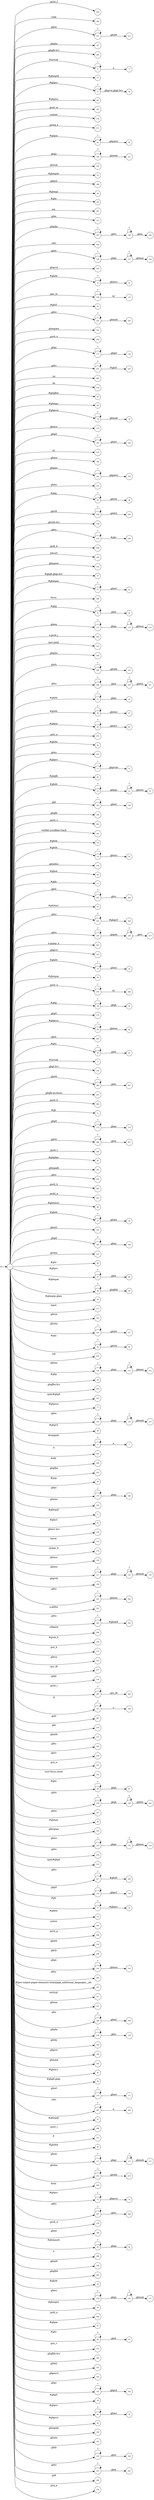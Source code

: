 digraph NFA {
  rankdir=LR;
  node [shape=circle, fontsize=10];
  __start [shape=point, label=""];
  __start -> 1;
  283 [label="283"];
  294 [label="294"];
  211 [label="211"];
  237 [label="237"];
  137 [label="137"];
  200 [label="200"];
  4 [label="4"];
  57 [label="57"];
  75 [label="75"];
  66 [label="66"];
  291 [label="291"];
  318 [label="318"];
  271 [label="271"];
  64 [label="64"];
  140 [label="140"];
  150 [label="150"];
  55 [label="55"];
  112 [label="112"];
  169 [label="169"];
  230 [label="230"];
  198 [label="198"];
  56 [label="56"];
  86 [label="86"];
  307 [label="307"];
  147 [label="147"];
  187 [label="187"];
  296 [label="296"];
  126 [label="126"];
  195 [label="195"];
  14 [label="14"];
  15 [label="15"];
  109 [label="109"];
  45 [label="45"];
  243 [label="243"];
  164 [label="164"];
  282 [label="282"];
  72 [label="72"];
  177 [label="177"];
  231 [label="231"];
  295 [label="295"];
  106 [label="106"];
  84 [label="84"];
  60 [label="60"];
  125 [label="125"];
  78 [label="78"];
  153 [label="153"];
  174 [label="174"];
  183 [label="183"];
  316 [label="316"];
  7 [label="7"];
  149 [label="149"];
  118 [label="118"];
  191 [label="191"];
  217 [label="217"];
  152 [label="152"];
  33 [label="33"];
  258 [label="258"];
  158 [label="158"];
  233 [label="233"];
  269 [label="269"];
  105 [label="105"];
  81 [label="81"];
  165 [label="165"];
  136 [label="136"];
  37 [label="37"];
  51 [label="51"];
  110 [label="110"];
  178 [label="178"];
  308 [label="308"];
  31 [label="31"];
  114 [label="114"];
  303 [label="303"];
  312 [label="312"];
  190 [label="190"];
  209 [label="209"];
  249 [label="249"];
  21 [label="21"];
  26 [label="26"];
  288 [label="288"];
  62 [label="62"];
  1 [label="1"];
  270 [label="270"];
  42 [label="42"];
  255 [label="255"];
  71 [label="71"];
  83 [label="83"];
  121 [label="121"];
  23 [label="23"];
  130 [label="130"];
  135 [label="135"];
  199 [label="199"];
  188 [label="188"];
  281 [label="281"];
  180 [label="180"];
  20 [label="20"];
  103 [label="103"];
  39 [label="39"];
  251 [label="251"];
  19 [label="19"];
  159 [label="159"];
  88 [label="88"];
  11 [label="11"];
  263 [label="263"];
  34 [label="34"];
  134 [label="134"];
  41 [label="41"];
  225 [label="225"];
  235 [label="235"];
  302 [label="302"];
  197 [label="197"];
  76 [label="76"];
  232 [label="232"];
  13 [label="13"];
  22 [label="22"];
  182 [label="182"];
  50 [label="50"];
  279 [label="279"];
  29 [label="29"];
  172 [label="172"];
  80 [label="80"];
  262 [label="262"];
  92 [label="92"];
  3 [label="3"];
  145 [label="145"];
  115 [label="115"];
  260 [label="260"];
  201 [label="201"];
  52 [label="52"];
  289 [label="289"];
  8 [label="8"];
  173 [label="173"];
  139 [label="139"];
  206 [label="206"];
  290 [label="290"];
  65 [label="65"];
  54 [label="54"];
  85 [label="85"];
  113 [label="113"];
  161 [label="161"];
  228 [label="228"];
  252 [label="252"];
  285 [label="285"];
  93 [label="93"];
  265 [label="265"];
  98 [label="98"];
  17 [label="17"];
  155 [label="155"];
  185 [label="185"];
  213 [label="213"];
  16 [label="16"];
  89 [label="89"];
  67 [label="67"];
  48 [label="48"];
  59 [label="59"];
  119 [label="119"];
  298 [label="298"];
  311 [label="311"];
  223 [label="223"];
  216 [label="216"];
  94 [label="94"];
  141 [label="141"];
  293 [label="293"];
  120 [label="120"];
  28 [label="28"];
  74 [label="74"];
  203 [label="203"];
  315 [label="315"];
  77 [label="77"];
  261 [label="261"];
  264 [label="264"];
  123 [label="123"];
  133 [label="133"];
  38 [label="38"];
  18 [label="18"];
  215 [label="215"];
  176 [label="176"];
  6 [label="6"];
  108 [label="108"];
  292 [label="292"];
  306 [label="306"];
  202 [label="202"];
  122 [label="122"];
  99 [label="99"];
  179 [label="179"];
  212 [label="212"];
  236 [label="236"];
  246 [label="246"];
  254 [label="254"];
  192 [label="192"];
  242 [label="242"];
  2 [label="2"];
  87 [label="87"];
  156 [label="156"];
  310 [label="310"];
  97 [label="97"];
  275 [label="275"];
  104 [label="104"];
  117 [label="117"];
  194 [label="194"];
  245 [label="245"];
  79 [label="79"];
  301 [label="301"];
  229 [label="229"];
  299 [label="299"];
  259 [label="259"];
  100 [label="100"];
  273 [label="273"];
  127 [label="127"];
  63 [label="63"];
  253 [label="253"];
  244 [label="244"];
  277 [label="277"];
  144 [label="144"];
  234 [label="234"];
  287 [label="287"];
  107 [label="107"];
  267 [label="267"];
  218 [label="218"];
  157 [label="157"];
  222 [label="222"];
  256 [label="256"];
  272 [label="272"];
  102 [label="102"];
  90 [label="90"];
  238 [label="238"];
  257 [label="257"];
  46 [label="46"];
  163 [label="163"];
  132 [label="132"];
  224 [label="224"];
  210 [label="210"];
  314 [label="314"];
  227 [label="227"];
  248 [label="248"];
  175 [label="175"];
  5 [label="5"];
  9 [label="9"];
  12 [label="12"];
  70 [label="70"];
  304 [label="304"];
  284 [label="284"];
  154 [label="154"];
  208 [label="208"];
  142 [label="142"];
  305 [label="305"];
  101 [label="101"];
  317 [label="317"];
  32 [label="32"];
  49 [label="49"];
  116 [label="116"];
  151 [label="151"];
  168 [label="168"];
  138 [label="138"];
  146 [label="146"];
  196 [label="196"];
  162 [label="162"];
  43 [label="43"];
  240 [label="240"];
  91 [label="91"];
  280 [label="280"];
  24 [label="24"];
  36 [label="36"];
  170 [label="170"];
  207 [label="207"];
  297 [label="297"];
  47 [label="47"];
  239 [label="239"];
  286 [label="286"];
  313 [label="313"];
  40 [label="40"];
  111 [label="111"];
  214 [label="214"];
  309 [label="309"];
  131 [label="131"];
  189 [label="189"];
  73 [label="73"];
  247 [label="247"];
  250 [label="250"];
  278 [label="278"];
  30 [label="30"];
  166 [label="166"];
  124 [label="124"];
  53 [label="53"];
  68 [label="68"];
  171 [label="171"];
  300 [label="300"];
  148 [label="148"];
  186 [label="186"];
  204 [label="204"];
  44 [label="44"];
  129 [label="129"];
  220 [label="220"];
  58 [label="58"];
  143 [label="143"];
  268 [label="268"];
  61 [label="61"];
  96 [label="96"];
  274 [label="274"];
  27 [label="27"];
  205 [label="205"];
  221 [label="221"];
  193 [label="193"];
  128 [label="128"];
  181 [label="181"];
  35 [label="35"];
  184 [label="184"];
  69 [label="69"];
  82 [label="82"];
  160 [label="160"];
  95 [label="95"];
  10 [label="10"];
  167 [label="167"];
  219 [label="219"];
  25 [label="25"];
  226 [label="226"];
  241 [label="241"];
  266 [label="266"];
  276 [label="276"];
  { node [shape=doublecircle]; 2 3 5 7 8 10 11 12 14 16 18 20 22 25 27 28 30 32 34 35 36 37 38 39 40 41 42 43 44 45 46 47 49 50 52 54 55 56 57 58 59 60 61 63 65 66 68 70 72 74 76 77 79 81 82 83 84 85 86 87 88 89 91 93 95 97 98 99 100 101 102 103 104 105 106 108 110 113 116 119 122 125 128 131 134 136 137 139 141 143 144 145 146 147 148 149 150 151 152 153 154 155 156 157 158 159 160 161 162 163 164 165 166 167 169 171 172 174 176 178 180 182 184 186 189 190 192 193 194 195 196 197 198 199 200 201 202 203 204 205 207 208 210 212 213 215 217 218 220 221 222 223 224 226 228 230 232 234 237 240 242 244 246 248 251 252 253 254 255 256 257 259 261 262 264 265 266 267 268 269 270 271 272 273 274 275 276 277 278 280 281 282 283 284 285 286 288 289 290 291 292 293 294 295 296 298 299 300 301 302 303 304 305 306 307 308 309 310 311 312 313 314 315 316 317 318 }
  1 -> 2 [label="#gbmpal"];
  1 -> 3 [label="#sivcob"];
  1 -> 4 [label="#sivcob"];
  4 -> 4 [label="*"];
  4 -> 5 [label="a"];
  1 -> 6 [label="#wqqanb"];
  6 -> 6 [label="*"];
  6 -> 7 [label="a"];
  1 -> 8 [label="#gb"];
  1 -> 9 [label="#gb"];
  9 -> 9 [label="*"];
  9 -> 10 [label="#gbprc"];
  1 -> 11 [label="#gbb"];
  1 -> 12 [label="#gbbw"];
  1 -> 13 [label="#gbd4"];
  13 -> 13 [label="*"];
  13 -> 14 [label=".gbmc"];
  1 -> 15 [label="#gbd4"];
  15 -> 15 [label="*"];
  15 -> 16 [label=".gbmcc"];
  1 -> 17 [label="#gbd4"];
  17 -> 17 [label="*"];
  17 -> 18 [label=".gbmh"];
  1 -> 19 [label="#gbd4"];
  19 -> 19 [label="*"];
  19 -> 20 [label=".gbmtc"];
  1 -> 21 [label="#gbd4"];
  21 -> 21 [label="*"];
  21 -> 22 [label=".gbpc"];
  1 -> 23 [label="#gbd4"];
  23 -> 23 [label="*"];
  23 -> 24 [label=".gbpgs"];
  24 -> 24 [label="*"];
  24 -> 25 [label=".gbmtc"];
  1 -> 26 [label="#gbd4"];
  26 -> 26 [label="*"];
  26 -> 27 [label=".gbsbic"];
  1 -> 28 [label="#gbg"];
  1 -> 29 [label="#gbg"];
  29 -> 29 [label="*"];
  29 -> 30 [label=".gbgt"];
  1 -> 31 [label="#gbg"];
  31 -> 31 [label="*"];
  31 -> 32 [label=".gbm"];
  1 -> 33 [label="#gbg"];
  33 -> 33 [label="*"];
  33 -> 34 [label=".gbtcb"];
  1 -> 35 [label="#gbg5"];
  1 -> 36 [label="#gbg6.gbgt"];
  1 -> 37 [label="#gbg6.gbgt-hvr"];
  1 -> 38 [label="#gbgs5"];
  1 -> 39 [label="#gbi4i"];
  1 -> 40 [label="#gbi4id"];
  1 -> 41 [label="#gbi4m1"];
  1 -> 42 [label="#gbi4s"];
  1 -> 43 [label="#gbi4s1"];
  1 -> 44 [label="#gbi4t"];
  1 -> 45 [label="#gbi5"];
  1 -> 46 [label="#gbmm"];
  1 -> 47 [label="#gbmpal"];
  1 -> 48 [label="#gbmpal"];
  48 -> 48 [label="*"];
  48 -> 49 [label=".gbqfbb"];
  1 -> 50 [label="#gbmpas"];
  1 -> 51 [label="#gbmpas"];
  51 -> 51 [label="*"];
  51 -> 52 [label=".gbmt"];
  1 -> 53 [label="#gbmpasb"];
  53 -> 53 [label="*"];
  53 -> 54 [label=".gbps"];
  1 -> 55 [label="#gbmpdv"];
  1 -> 56 [label="#gbmpi"];
  1 -> 57 [label="#gbmpid"];
  1 -> 58 [label="#gbmpiw"];
  1 -> 59 [label="#gbmplp.gbps"];
  1 -> 60 [label="#gbmps"];
  1 -> 61 [label="#gbpm"];
  1 -> 62 [label="#gbpm"];
  62 -> 62 [label="*"];
  62 -> 63 [label=".gbml1"];
  1 -> 64 [label="#gbpm"];
  64 -> 64 [label="*"];
  64 -> 65 [label=".gbpmtc"];
  1 -> 66 [label="#gbpms"];
  1 -> 67 [label="#gbprc"];
  67 -> 67 [label="*"];
  67 -> 68 [label=".gbm"];
  1 -> 69 [label="#gbprc"];
  69 -> 69 [label="*"];
  69 -> 70 [label=".gbmc"];
  1 -> 71 [label="#gbprc"];
  71 -> 71 [label="*"];
  71 -> 72 [label=".gbprcbc"];
  1 -> 73 [label="#gbprc"];
  73 -> 73 [label="*"];
  73 -> 74 [label=".gbprcx"];
  1 -> 75 [label="#gbprc"];
  75 -> 75 [label="*"];
  75 -> 76 [label=".gbprcx.gbgt-hvr"];
  1 -> 77 [label="#gbprca"];
  1 -> 78 [label="#gbprca"];
  78 -> 78 [label="*"];
  78 -> 79 [label=".gbmab"];
  1 -> 80 [label="#gbprca"];
  80 -> 80 [label="*"];
  80 -> 81 [label=".gbmac"];
  1 -> 82 [label="#gbprcs"];
  1 -> 83 [label="#gbqfb"];
  1 -> 84 [label="#gbqfbw"];
  1 -> 85 [label="#gbqfqw"];
  1 -> 86 [label="#gbs"];
  1 -> 87 [label="#gbx3"];
  1 -> 88 [label="#gbx4"];
  1 -> 89 [label="#gbz"];
  1 -> 90 [label="#gbz"];
  90 -> 90 [label="*"];
  90 -> 91 [label=".gbgt"];
  1 -> 92 [label="#gbz"];
  92 -> 92 [label="*"];
  92 -> 93 [label=".gbm"];
  1 -> 94 [label="#gbz"];
  94 -> 94 [label="*"];
  94 -> 95 [label=".gbtcb"];
  1 -> 96 [label="#gbz"];
  96 -> 96 [label="*"];
  96 -> 97 [label=".gbzt"];
  1 -> 98 [label="#gbztms1"];
  1 -> 99 [label="#gog"];
  1 -> 100 [label="#gssb_b"];
  1 -> 101 [label="#gws-output-pages-elements-homepage_additional_languages__als"];
  1 -> 102 [label="-moz-focus-inner"];
  1 -> 103 [label="-webkit-scrollbar-track"];
  1 -> 104 [label=".gbmcc"];
  1 -> 105 [label=".h6sw5"];
  1 -> 106 [label=".ds"];
  1 -> 107 [label=".fl"];
  107 -> 107 [label="*"];
  107 -> 108 [label="a"];
  1 -> 109 [label=".gac_m"];
  109 -> 109 [label="*"];
  109 -> 110 [label="td"];
  1 -> 111 [label=".gbem"];
  111 -> 111 [label="*"];
  111 -> 112 [label=".gbgs"];
  112 -> 112 [label="*"];
  112 -> 113 [label=".gbmab"];
  1 -> 114 [label=".gbem"];
  114 -> 114 [label="*"];
  114 -> 115 [label=".gbgs"];
  115 -> 115 [label="*"];
  115 -> 116 [label=".gbmac"];
  1 -> 117 [label=".gbemi"];
  117 -> 117 [label="*"];
  117 -> 118 [label=".gbgs"];
  118 -> 118 [label="*"];
  118 -> 119 [label=".gbmab"];
  1 -> 120 [label=".gbemi"];
  120 -> 120 [label="*"];
  120 -> 121 [label=".gbgs"];
  121 -> 121 [label="*"];
  121 -> 122 [label=".gbmac"];
  1 -> 123 [label=".gbes"];
  123 -> 123 [label="*"];
  123 -> 124 [label=".gbgs"];
  124 -> 124 [label="*"];
  124 -> 125 [label=".gbmab"];
  1 -> 126 [label=".gbes"];
  126 -> 126 [label="*"];
  126 -> 127 [label=".gbgs"];
  127 -> 127 [label="*"];
  127 -> 128 [label=".gbmac"];
  1 -> 129 [label=".gbesi"];
  129 -> 129 [label="*"];
  129 -> 130 [label=".gbgs"];
  130 -> 130 [label="*"];
  130 -> 131 [label=".gbmab"];
  1 -> 132 [label=".gbesi"];
  132 -> 132 [label="*"];
  132 -> 133 [label=".gbgs"];
  133 -> 133 [label="*"];
  133 -> 134 [label=".gbmac"];
  1 -> 135 [label=".gbf"];
  135 -> 135 [label="*"];
  135 -> 136 [label=".gbmt"];
  1 -> 137 [label=".gbg4a"];
  1 -> 138 [label=".gbg4a"];
  138 -> 138 [label="*"];
  138 -> 139 [label=".gbts"];
  1 -> 140 [label=".gbgs"];
  140 -> 140 [label="*"];
  140 -> 141 [label=".gbmab"];
  1 -> 142 [label=".gbgs"];
  142 -> 142 [label="*"];
  142 -> 143 [label=".gbmac"];
  1 -> 144 [label=".gbgt"];
  1 -> 145 [label=".gbgt-hvr"];
  1 -> 146 [label=".gbi4p"];
  1 -> 147 [label=".gbm"];
  1 -> 148 [label=".gbm0l"];
  1 -> 149 [label=".gbma"];
  1 -> 150 [label=".gbmab"];
  1 -> 151 [label=".gbmac"];
  1 -> 152 [label=".gbmc"];
  1 -> 153 [label=".gbmcc"];
  1 -> 154 [label=".gbmh"];
  1 -> 155 [label=".gbml1"];
  1 -> 156 [label=".gbml1-hvr"];
  1 -> 157 [label=".gbmlb"];
  1 -> 158 [label=".gbmlb-hvr"];
  1 -> 159 [label=".gbmlbw"];
  1 -> 160 [label=".gbmpala"];
  1 -> 161 [label=".gbmpalb"];
  1 -> 162 [label=".gbmpia"];
  1 -> 163 [label=".gbmpiaa"];
  1 -> 164 [label=".gbmpiaw"];
  1 -> 165 [label=".gbmpnw"];
  1 -> 166 [label=".gbmt"];
  1 -> 167 [label=".gbmtc"];
  1 -> 168 [label=".gbn"];
  168 -> 168 [label="*"];
  168 -> 169 [label=".gbmt"];
  1 -> 170 [label=".gbnd"];
  170 -> 170 [label="*"];
  170 -> 171 [label=".gbmt"];
  1 -> 172 [label=".gbp0"];
  1 -> 173 [label=".gbp0"];
  173 -> 173 [label="*"];
  173 -> 174 [label=".gbps"];
  1 -> 175 [label=".gbp0"];
  175 -> 175 [label="*"];
  175 -> 176 [label=".gbps2"];
  1 -> 177 [label=".gbpc"];
  177 -> 177 [label="*"];
  177 -> 178 [label=".gbpd"];
  1 -> 179 [label=".gbpc"];
  179 -> 179 [label="*"];
  179 -> 180 [label=".gbps"];
  1 -> 181 [label=".gbpc"];
  181 -> 181 [label="*"];
  181 -> 182 [label=".gbps2"];
  1 -> 183 [label=".gbpd"];
  183 -> 183 [label="*"];
  183 -> 184 [label=".gbmt"];
  1 -> 185 [label=".gbpd"];
  185 -> 185 [label="*"];
  185 -> 186 [label=".gbps"];
  1 -> 187 [label=".gbpdjs"];
  187 -> 187 [label="*"];
  187 -> 188 [label=".gbto"];
  188 -> 188 [label="*"];
  188 -> 189 [label=".gbm"];
  1 -> 190 [label=".gbpmc"];
  1 -> 191 [label=".gbpmc"];
  191 -> 191 [label="*"];
  191 -> 192 [label=".gbpmtc"];
  1 -> 193 [label=".gbpms2"];
  1 -> 194 [label=".gbprcb"];
  1 -> 195 [label=".gbprcd"];
  1 -> 196 [label=".gbprci"];
  1 -> 197 [label=".gbprct"];
  1 -> 198 [label=".gbps2"];
  1 -> 199 [label=".gbqfb"];
  1 -> 200 [label=".gbqfb-hvr"];
  1 -> 201 [label=".gbqfb-no-focus"];
  1 -> 202 [label=".gbqfba"];
  1 -> 203 [label=".gbqfba-hvr"];
  1 -> 204 [label=".gbqfbb"];
  1 -> 205 [label=".gbqfbb-hvr"];
  1 -> 206 [label=".gbrtl"];
  206 -> 206 [label="*"];
  206 -> 207 [label=".gbm"];
  1 -> 208 [label=".gbsb"];
  1 -> 209 [label=".gbsb"];
  209 -> 209 [label="*"];
  209 -> 210 [label=".gbsbb"];
  1 -> 211 [label=".gbsb"];
  211 -> 211 [label="*"];
  211 -> 212 [label=".gbsbt"];
  1 -> 213 [label=".gbsbic"];
  1 -> 214 [label=".gbsbis"];
  214 -> 214 [label="*"];
  214 -> 215 [label=".gbsbb"];
  1 -> 216 [label=".gbsbis"];
  216 -> 216 [label="*"];
  216 -> 217 [label=".gbsbt"];
  1 -> 218 [label=".gbt"];
  1 -> 219 [label=".gbtb"];
  219 -> 219 [label="*"];
  219 -> 220 [label=".gbts"];
  1 -> 221 [label=".gbtb2"];
  1 -> 222 [label=".gbtc"];
  1 -> 223 [label=".gbtcb"];
  1 -> 224 [label=".gbto"];
  1 -> 225 [label=".gbto"];
  225 -> 225 [label="*"];
  225 -> 226 [label="#gbgs5"];
  1 -> 227 [label=".gbto"];
  227 -> 227 [label="*"];
  227 -> 228 [label="#gbi4i"];
  1 -> 229 [label=".gbto"];
  229 -> 229 [label="*"];
  229 -> 230 [label="#gbi4id"];
  1 -> 231 [label=".gbto"];
  231 -> 231 [label="*"];
  231 -> 232 [label="#gbi5"];
  1 -> 233 [label=".gbto"];
  233 -> 233 [label="*"];
  233 -> 234 [label="#gbs"];
  1 -> 235 [label=".gbto"];
  235 -> 235 [label="*"];
  235 -> 236 [label=".gbg4a"];
  236 -> 236 [label="*"];
  236 -> 237 [label=".gbts"];
  1 -> 238 [label=".gbto"];
  238 -> 238 [label="*"];
  238 -> 239 [label=".gbgt"];
  239 -> 239 [label="*"];
  239 -> 240 [label=".gbtb2"];
  1 -> 241 [label=".gbto"];
  241 -> 241 [label="*"];
  241 -> 242 [label=".gbm"];
  1 -> 243 [label=".gbto"];
  243 -> 243 [label="*"];
  243 -> 244 [label=".gbmab"];
  1 -> 245 [label=".gbto"];
  245 -> 245 [label="*"];
  245 -> 246 [label=".gbmac"];
  1 -> 247 [label=".gbto"];
  247 -> 247 [label="*"];
  247 -> 248 [label=".gbts"];
  1 -> 249 [label=".gbto"];
  249 -> 249 [label="*"];
  249 -> 250 [label=".gbzt"];
  250 -> 250 [label="*"];
  250 -> 251 [label=".gbtb2"];
  1 -> 252 [label=".gbts"];
  1 -> 253 [label=".gbtsa"];
  1 -> 254 [label=".gbxms"];
  1 -> 255 [label=".gbxo"];
  1 -> 256 [label=".gbxv"];
  1 -> 257 [label=".gbxx"];
  1 -> 258 [label=".gbz0l"];
  258 -> 258 [label="*"];
  258 -> 259 [label=".gbtb2"];
  1 -> 260 [label=".gbz0l"];
  260 -> 260 [label="*"];
  260 -> 261 [label=".gbts"];
  1 -> 262 [label=".gbzt"];
  1 -> 263 [label=".gbzt"];
  263 -> 263 [label="*"];
  263 -> 264 [label=".gbts"];
  1 -> 265 [label=".gsdd_a"];
  1 -> 266 [label=".gsfi"];
  1 -> 267 [label=".gsfs"];
  1 -> 268 [label=".gsib_a"];
  1 -> 269 [label=".gsib_b"];
  1 -> 270 [label=".gsls_a"];
  1 -> 271 [label=".gsmq_a"];
  1 -> 272 [label=".gsn_a"];
  1 -> 273 [label=".gsn_b"];
  1 -> 274 [label=".gsn_c"];
  1 -> 275 [label=".gspqs_b"];
  1 -> 276 [label=".gsq_a"];
  1 -> 277 [label=".gss_ifl"];
  1 -> 278 [label=".gssb_a"];
  1 -> 279 [label=".gssb_a"];
  279 -> 279 [label="*"];
  279 -> 280 [label="td"];
  1 -> 281 [label=".gssb_c"];
  1 -> 282 [label=".gssb_e"];
  1 -> 283 [label=".gssb_f"];
  1 -> 284 [label=".gssb_g"];
  1 -> 285 [label=".gssb_h"];
  1 -> 286 [label=".gssb_i"];
  1 -> 287 [label=".gssb_i"];
  287 -> 287 [label="*"];
  287 -> 288 [label=".gss_ifl"];
  1 -> 289 [label=".gssb_k"];
  1 -> 290 [label=".gssb_l"];
  1 -> 291 [label=".gssb_m"];
  1 -> 292 [label=".h"];
  1 -> 293 [label=".lsb"];
  1 -> 294 [label=".lsbb"];
  1 -> 295 [label=".lst"];
  1 -> 296 [label=".sblc"];
  1 -> 297 [label=".sblc"];
  297 -> 297 [label="*"];
  297 -> 298 [label="a"];
  1 -> 299 [label=".z4hgwe"];
  1 -> 300 [label="a"];
  1 -> 301 [label="a.gbiba"];
  1 -> 302 [label="a.gspqs_a"];
  1 -> 303 [label="a.gssb_j"];
  1 -> 304 [label="active"];
  1 -> 305 [label="after"];
  1 -> 306 [label="body"];
  1 -> 307 [label="em"];
  1 -> 308 [label="focus"];
  1 -> 309 [label="form"];
  1 -> 310 [label="hover"];
  1 -> 311 [label="input"];
  1 -> 312 [label="last-child"];
  1 -> 313 [label="p"];
  1 -> 314 [label="span#gbg4"];
  1 -> 315 [label="span#gbg6"];
  1 -> 316 [label="td"];
  1 -> 317 [label="vertical"];
  1 -> 318 [label="visited"];
}
